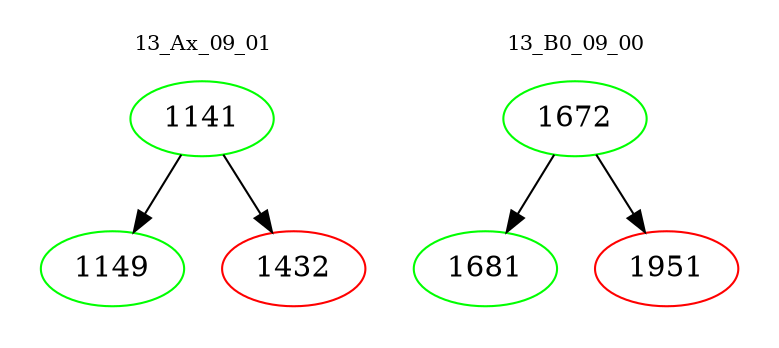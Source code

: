 digraph{
subgraph cluster_0 {
color = white
label = "13_Ax_09_01";
fontsize=10;
T0_1141 [label="1141", color="green"]
T0_1141 -> T0_1149 [color="black"]
T0_1149 [label="1149", color="green"]
T0_1141 -> T0_1432 [color="black"]
T0_1432 [label="1432", color="red"]
}
subgraph cluster_1 {
color = white
label = "13_B0_09_00";
fontsize=10;
T1_1672 [label="1672", color="green"]
T1_1672 -> T1_1681 [color="black"]
T1_1681 [label="1681", color="green"]
T1_1672 -> T1_1951 [color="black"]
T1_1951 [label="1951", color="red"]
}
}
